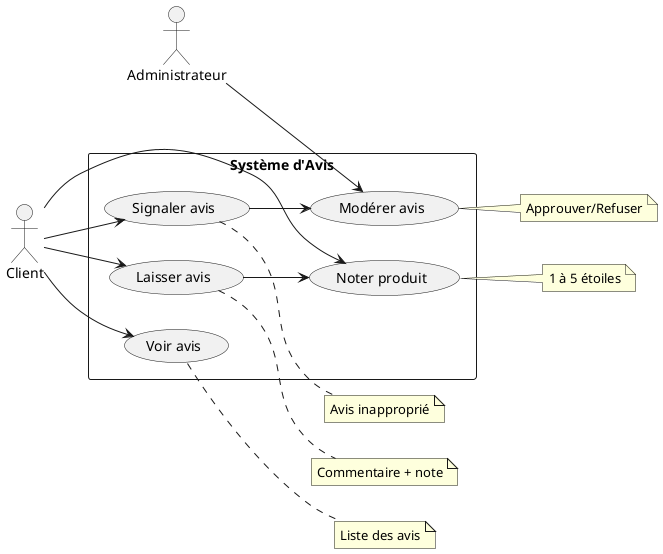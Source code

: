 @startuml Use_Case_Review

left to right direction
skinparam packageStyle rectangle

actor "Client" as Customer
actor "Administrateur" as Admin

rectangle "Système d'Avis" {
    usecase "Laisser avis" as LeaveReview
    usecase "Noter produit" as RateProduct
    usecase "Modérer avis" as ModerateReview
    usecase "Voir avis" as ViewReviews
    usecase "Signaler avis" as ReportReview
}

Customer --> LeaveReview
Customer --> RateProduct
Customer --> ViewReviews
Customer --> ReportReview
Admin --> ModerateReview

LeaveReview --> RateProduct
ReportReview --> ModerateReview

note right of LeaveReview : Commentaire + note
note right of RateProduct : 1 à 5 étoiles
note right of ModerateReview : Approuver/Refuser
note right of ViewReviews : Liste des avis
note right of ReportReview : Avis inapproprié

@enduml 